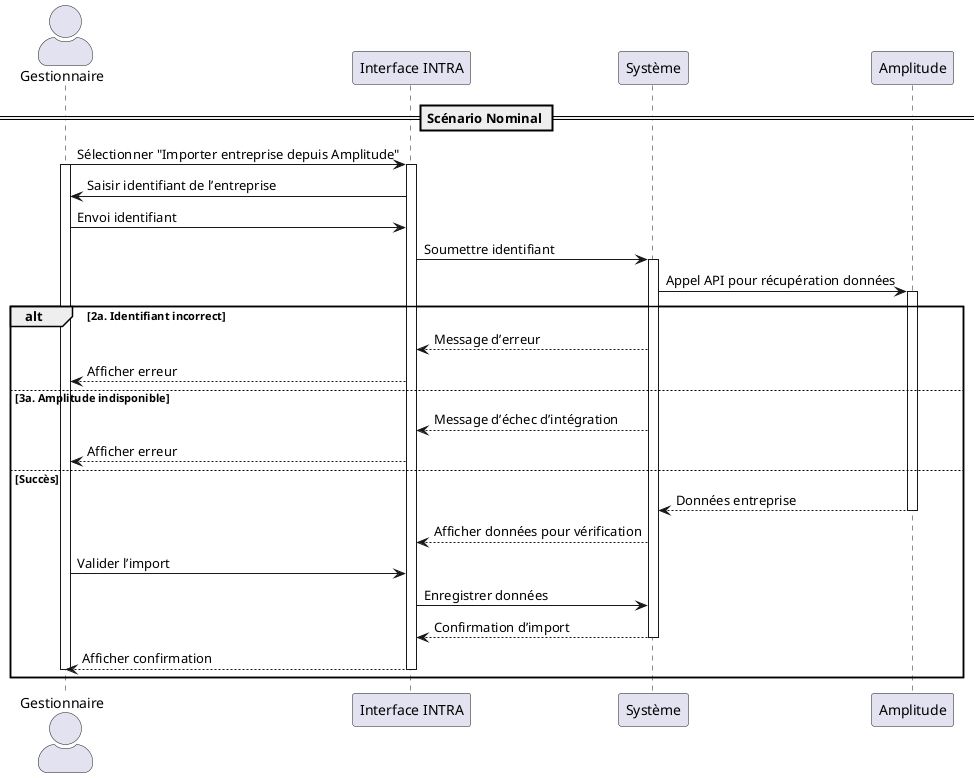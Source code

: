 @startuml UC009
skinparam actorStyle awesome

actor "Gestionnaire" as Gestionnaire
participant "Interface INTRA" as INTRA
participant "Système" as System
participant "Amplitude" as Amplitude

== Scénario Nominal ==
Gestionnaire -> INTRA : Sélectionner "Importer entreprise depuis Amplitude"
activate Gestionnaire
activate INTRA
INTRA -> Gestionnaire : Saisir identifiant de l’entreprise
Gestionnaire -> INTRA : Envoi identifiant
INTRA -> System : Soumettre identifiant
activate System
System -> Amplitude : Appel API pour récupération données
activate Amplitude
alt 2a. Identifiant incorrect
    System --> INTRA : Message d’erreur
    INTRA --> Gestionnaire : Afficher erreur
else 3a. Amplitude indisponible
    System --> INTRA : Message d’échec d’intégration
    INTRA --> Gestionnaire : Afficher erreur
else Succès
    Amplitude --> System : Données entreprise
    deactivate Amplitude
    System --> INTRA : Afficher données pour vérification
    Gestionnaire -> INTRA : Valider l’import
    INTRA -> System : Enregistrer données
    System --> INTRA : Confirmation d’import
    deactivate System
    INTRA --> Gestionnaire : Afficher confirmation
    deactivate Gestionnaire
    deactivate INTRA
end

@enduml
